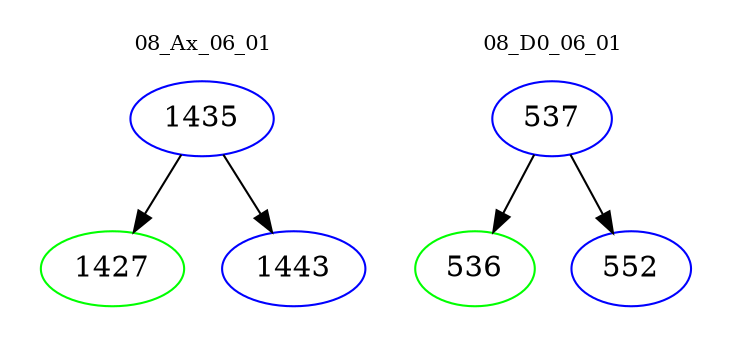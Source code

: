 digraph{
subgraph cluster_0 {
color = white
label = "08_Ax_06_01";
fontsize=10;
T0_1435 [label="1435", color="blue"]
T0_1435 -> T0_1427 [color="black"]
T0_1427 [label="1427", color="green"]
T0_1435 -> T0_1443 [color="black"]
T0_1443 [label="1443", color="blue"]
}
subgraph cluster_1 {
color = white
label = "08_D0_06_01";
fontsize=10;
T1_537 [label="537", color="blue"]
T1_537 -> T1_536 [color="black"]
T1_536 [label="536", color="green"]
T1_537 -> T1_552 [color="black"]
T1_552 [label="552", color="blue"]
}
}
